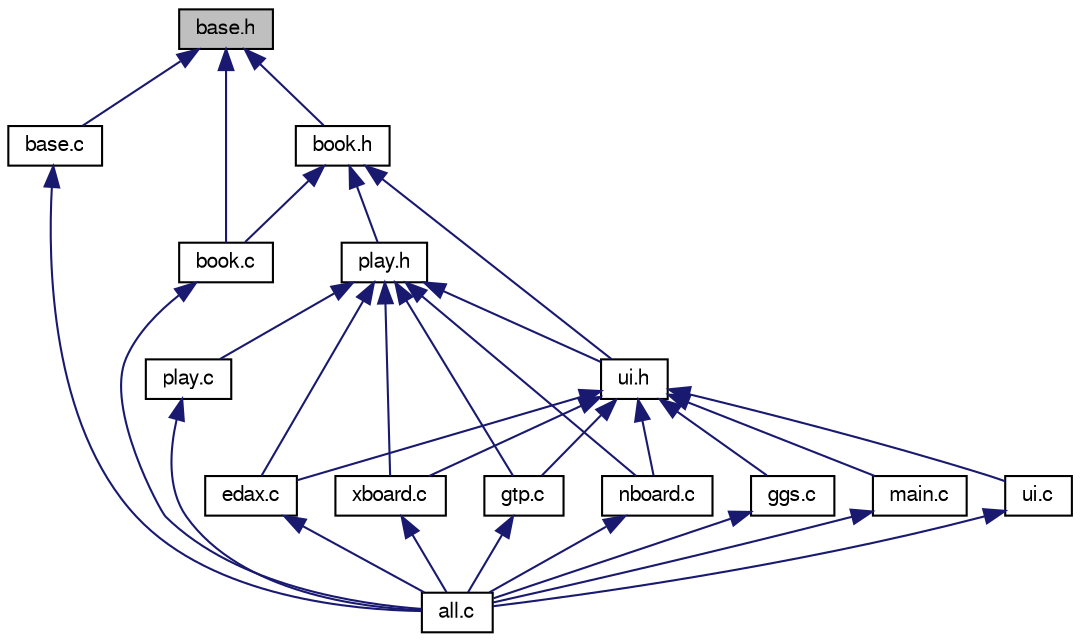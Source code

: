 digraph "base.h"
{
 // LATEX_PDF_SIZE
  bgcolor="transparent";
  edge [fontname="FreeSans",fontsize="10",labelfontname="FreeSans",labelfontsize="10"];
  node [fontname="FreeSans",fontsize="10",shape=record];
  Node1 [label="base.h",height=0.2,width=0.4,color="black", fillcolor="grey75", style="filled", fontcolor="black",tooltip=" "];
  Node1 -> Node2 [dir="back",color="midnightblue",fontsize="10",style="solid",fontname="FreeSans"];
  Node2 [label="base.c",height=0.2,width=0.4,color="black",URL="$base_8c.html",tooltip=" "];
  Node2 -> Node3 [dir="back",color="midnightblue",fontsize="10",style="solid",fontname="FreeSans"];
  Node3 [label="all.c",height=0.2,width=0.4,color="black",URL="$all_8c.html",tooltip="Gather all other files to facilitate compiler inter-procedural optimization."];
  Node1 -> Node4 [dir="back",color="midnightblue",fontsize="10",style="solid",fontname="FreeSans"];
  Node4 [label="book.c",height=0.2,width=0.4,color="black",URL="$book_8c.html",tooltip=" "];
  Node4 -> Node3 [dir="back",color="midnightblue",fontsize="10",style="solid",fontname="FreeSans"];
  Node1 -> Node5 [dir="back",color="midnightblue",fontsize="10",style="solid",fontname="FreeSans"];
  Node5 [label="book.h",height=0.2,width=0.4,color="black",URL="$book_8h.html",tooltip=" "];
  Node5 -> Node4 [dir="back",color="midnightblue",fontsize="10",style="solid",fontname="FreeSans"];
  Node5 -> Node6 [dir="back",color="midnightblue",fontsize="10",style="solid",fontname="FreeSans"];
  Node6 [label="play.h",height=0.2,width=0.4,color="black",URL="$play_8h.html",tooltip="Edax play control - header file."];
  Node6 -> Node7 [dir="back",color="midnightblue",fontsize="10",style="solid",fontname="FreeSans"];
  Node7 [label="edax.c",height=0.2,width=0.4,color="black",URL="$edax_8c.html",tooltip="Edax protocol."];
  Node7 -> Node3 [dir="back",color="midnightblue",fontsize="10",style="solid",fontname="FreeSans"];
  Node6 -> Node8 [dir="back",color="midnightblue",fontsize="10",style="solid",fontname="FreeSans"];
  Node8 [label="gtp.c",height=0.2,width=0.4,color="black",URL="$gtp_8c.html",tooltip=" "];
  Node8 -> Node3 [dir="back",color="midnightblue",fontsize="10",style="solid",fontname="FreeSans"];
  Node6 -> Node9 [dir="back",color="midnightblue",fontsize="10",style="solid",fontname="FreeSans"];
  Node9 [label="nboard.c",height=0.2,width=0.4,color="black",URL="$nboard_8c.html",tooltip=" "];
  Node9 -> Node3 [dir="back",color="midnightblue",fontsize="10",style="solid",fontname="FreeSans"];
  Node6 -> Node10 [dir="back",color="midnightblue",fontsize="10",style="solid",fontname="FreeSans"];
  Node10 [label="play.c",height=0.2,width=0.4,color="black",URL="$play_8c.html",tooltip=" "];
  Node10 -> Node3 [dir="back",color="midnightblue",fontsize="10",style="solid",fontname="FreeSans"];
  Node6 -> Node11 [dir="back",color="midnightblue",fontsize="10",style="solid",fontname="FreeSans"];
  Node11 [label="ui.h",height=0.2,width=0.4,color="black",URL="$ui_8h.html",tooltip="User interface header."];
  Node11 -> Node7 [dir="back",color="midnightblue",fontsize="10",style="solid",fontname="FreeSans"];
  Node11 -> Node12 [dir="back",color="midnightblue",fontsize="10",style="solid",fontname="FreeSans"];
  Node12 [label="ggs.c",height=0.2,width=0.4,color="black",URL="$ggs_8c.html",tooltip=" "];
  Node12 -> Node3 [dir="back",color="midnightblue",fontsize="10",style="solid",fontname="FreeSans"];
  Node11 -> Node8 [dir="back",color="midnightblue",fontsize="10",style="solid",fontname="FreeSans"];
  Node11 -> Node13 [dir="back",color="midnightblue",fontsize="10",style="solid",fontname="FreeSans"];
  Node13 [label="main.c",height=0.2,width=0.4,color="black",URL="$main_8c.html",tooltip="Main file."];
  Node13 -> Node3 [dir="back",color="midnightblue",fontsize="10",style="solid",fontname="FreeSans"];
  Node11 -> Node9 [dir="back",color="midnightblue",fontsize="10",style="solid",fontname="FreeSans"];
  Node11 -> Node14 [dir="back",color="midnightblue",fontsize="10",style="solid",fontname="FreeSans"];
  Node14 [label="ui.c",height=0.2,width=0.4,color="black",URL="$ui_8c.html",tooltip="User interface."];
  Node14 -> Node3 [dir="back",color="midnightblue",fontsize="10",style="solid",fontname="FreeSans"];
  Node11 -> Node15 [dir="back",color="midnightblue",fontsize="10",style="solid",fontname="FreeSans"];
  Node15 [label="xboard.c",height=0.2,width=0.4,color="black",URL="$xboard_8c.html",tooltip="xboard protocol."];
  Node15 -> Node3 [dir="back",color="midnightblue",fontsize="10",style="solid",fontname="FreeSans"];
  Node6 -> Node15 [dir="back",color="midnightblue",fontsize="10",style="solid",fontname="FreeSans"];
  Node5 -> Node11 [dir="back",color="midnightblue",fontsize="10",style="solid",fontname="FreeSans"];
}
